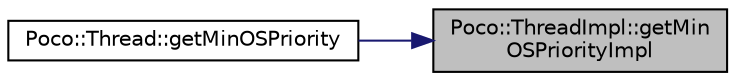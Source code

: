 digraph "Poco::ThreadImpl::getMinOSPriorityImpl"
{
 // LATEX_PDF_SIZE
  edge [fontname="Helvetica",fontsize="10",labelfontname="Helvetica",labelfontsize="10"];
  node [fontname="Helvetica",fontsize="10",shape=record];
  rankdir="RL";
  Node1 [label="Poco::ThreadImpl::getMin\lOSPriorityImpl",height=0.2,width=0.4,color="black", fillcolor="grey75", style="filled", fontcolor="black",tooltip=" "];
  Node1 -> Node2 [dir="back",color="midnightblue",fontsize="10",style="solid"];
  Node2 [label="Poco::Thread::getMinOSPriority",height=0.2,width=0.4,color="black", fillcolor="white", style="filled",URL="$classPoco_1_1Thread.html#add3f8edcecc5b7061d52f31359b239db",tooltip=" "];
}
